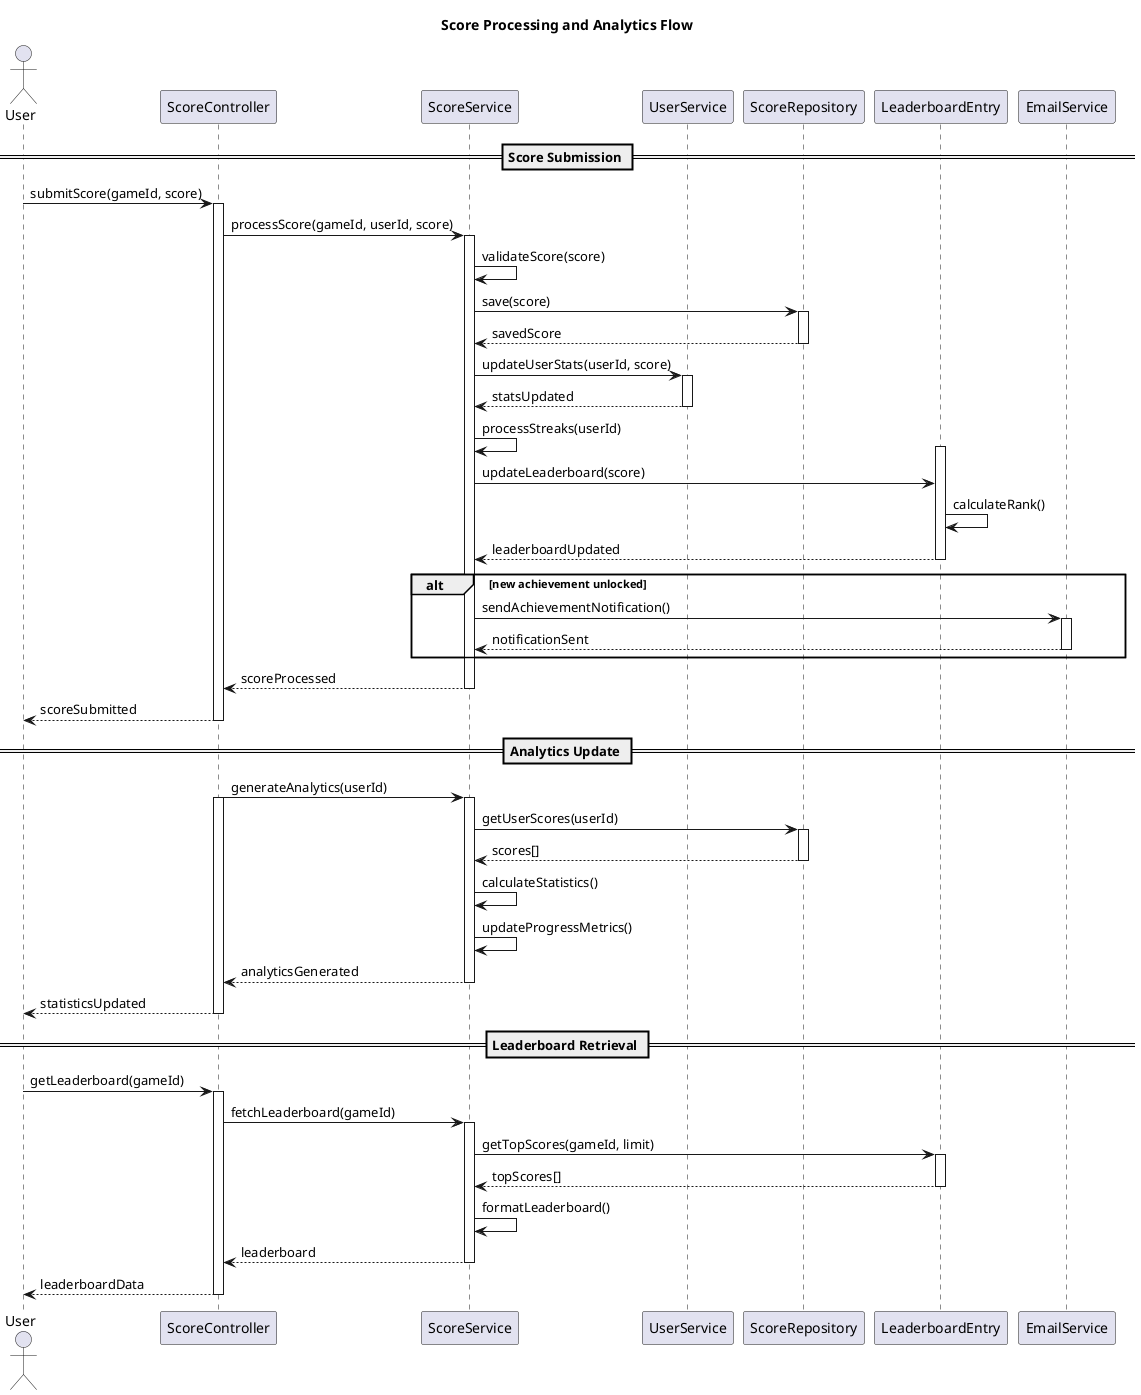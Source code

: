 @startuml
' =============================================
' Score Processing and Analytics Sequence Diagram
' =============================================
' This diagram illustrates the complete flow of score processing,
' analytics generation, and leaderboard management in the platform.
'
' Key Participants:
' - User: Player submitting scores and viewing analytics
' - ScoreController: Handles score-related HTTP requests
' - ScoreService: Processes scores and manages analytics
' - UserService: Updates user statistics
' - ScoreRepository: Stores score data
' - LeaderboardEntry: Manages leaderboard rankings
' - EmailService: Sends achievement notifications
'
' Main Flows:
' 1. Score Submission
'    - Score validation and storage
'    - User stats update
'    - Streak processing
'    - Leaderboard update
'    - Achievement checking
'
' 2. Analytics Update
'    - Score retrieval
'    - Statistics calculation
'    - Progress metrics update
'
' 3. Leaderboard Retrieval
'    - Top scores fetching
'    - Leaderboard formatting
'    - Data presentation
'
' Key Features:
' - Real-time score processing
' - User statistics tracking
' - Achievement system integration
' - Analytics generation
' - Leaderboard management
' =============================================

title Score Processing and Analytics Flow

actor User
participant ScoreController
participant ScoreService
participant UserService
participant ScoreRepository
participant LeaderboardEntry
participant EmailService

== Score Submission ==

User -> ScoreController: submitScore(gameId, score)
activate ScoreController

ScoreController -> ScoreService: processScore(gameId, userId, score)
activate ScoreService

ScoreService -> ScoreService: validateScore(score)
ScoreService -> ScoreRepository: save(score)
activate ScoreRepository
ScoreRepository --> ScoreService: savedScore
deactivate ScoreRepository

ScoreService -> UserService: updateUserStats(userId, score)
activate UserService
UserService --> ScoreService: statsUpdated
deactivate UserService

ScoreService -> ScoreService: processStreaks(userId)
activate LeaderboardEntry

ScoreService -> LeaderboardEntry: updateLeaderboard(score)
LeaderboardEntry -> LeaderboardEntry: calculateRank()
LeaderboardEntry --> ScoreService: leaderboardUpdated

deactivate LeaderboardEntry

alt new achievement unlocked
    ScoreService -> EmailService: sendAchievementNotification()
    activate EmailService
    EmailService --> ScoreService: notificationSent
    deactivate EmailService
end

ScoreService --> ScoreController: scoreProcessed
deactivate ScoreService

ScoreController --> User: scoreSubmitted
deactivate ScoreController

== Analytics Update ==

ScoreController -> ScoreService: generateAnalytics(userId)
activate ScoreController
activate ScoreService

ScoreService -> ScoreRepository: getUserScores(userId)
activate ScoreRepository
ScoreRepository --> ScoreService: scores[]
deactivate ScoreRepository

ScoreService -> ScoreService: calculateStatistics()
ScoreService -> ScoreService: updateProgressMetrics()



ScoreService --> ScoreController: analyticsGenerated
deactivate ScoreService

ScoreController --> User: statisticsUpdated
deactivate ScoreController

== Leaderboard Retrieval ==

User -> ScoreController: getLeaderboard(gameId)
activate ScoreController

ScoreController -> ScoreService: fetchLeaderboard(gameId)
activate ScoreService

ScoreService -> LeaderboardEntry: getTopScores(gameId, limit)
activate LeaderboardEntry
LeaderboardEntry --> ScoreService: topScores[]
deactivate LeaderboardEntry

ScoreService -> ScoreService: formatLeaderboard()
ScoreService --> ScoreController: leaderboard
deactivate ScoreService

ScoreController --> User: leaderboardData
deactivate ScoreController

@enduml 